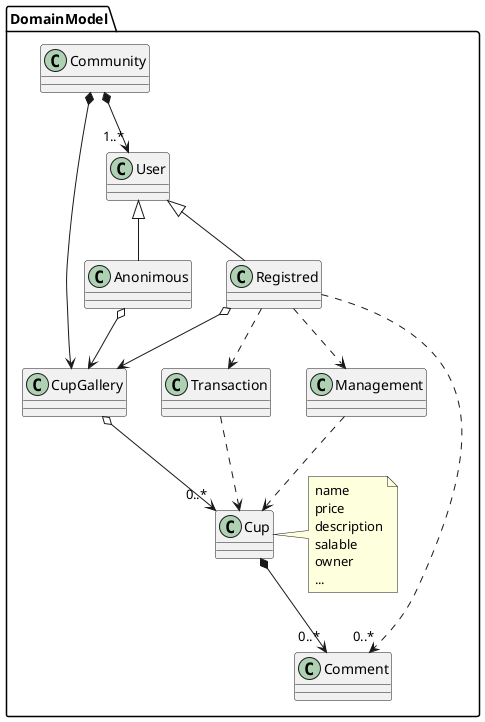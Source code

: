 @startuml domainModel
namespace DomainModel{
class Community    
class User
class Registred
class Anonimous
class CupGallery
class Cup
note left: name\nprice\ndescription\nsalable\nowner\n...
class Comment
class Transaction
class Management
Community *-->"1..*" User
Community *--> CupGallery
CupGallery o-->"0..*" Cup
Cup *-->"0..*" Comment
Anonimous o--> CupGallery
Registred o--> CupGallery
User  <|-- Registred
User  <|-- Anonimous
Registred ..> Transaction
Registred ..>"0..*" Comment
Registred ..> Management
Management ..> Cup
Transaction ..>Cup 
}
@enduml